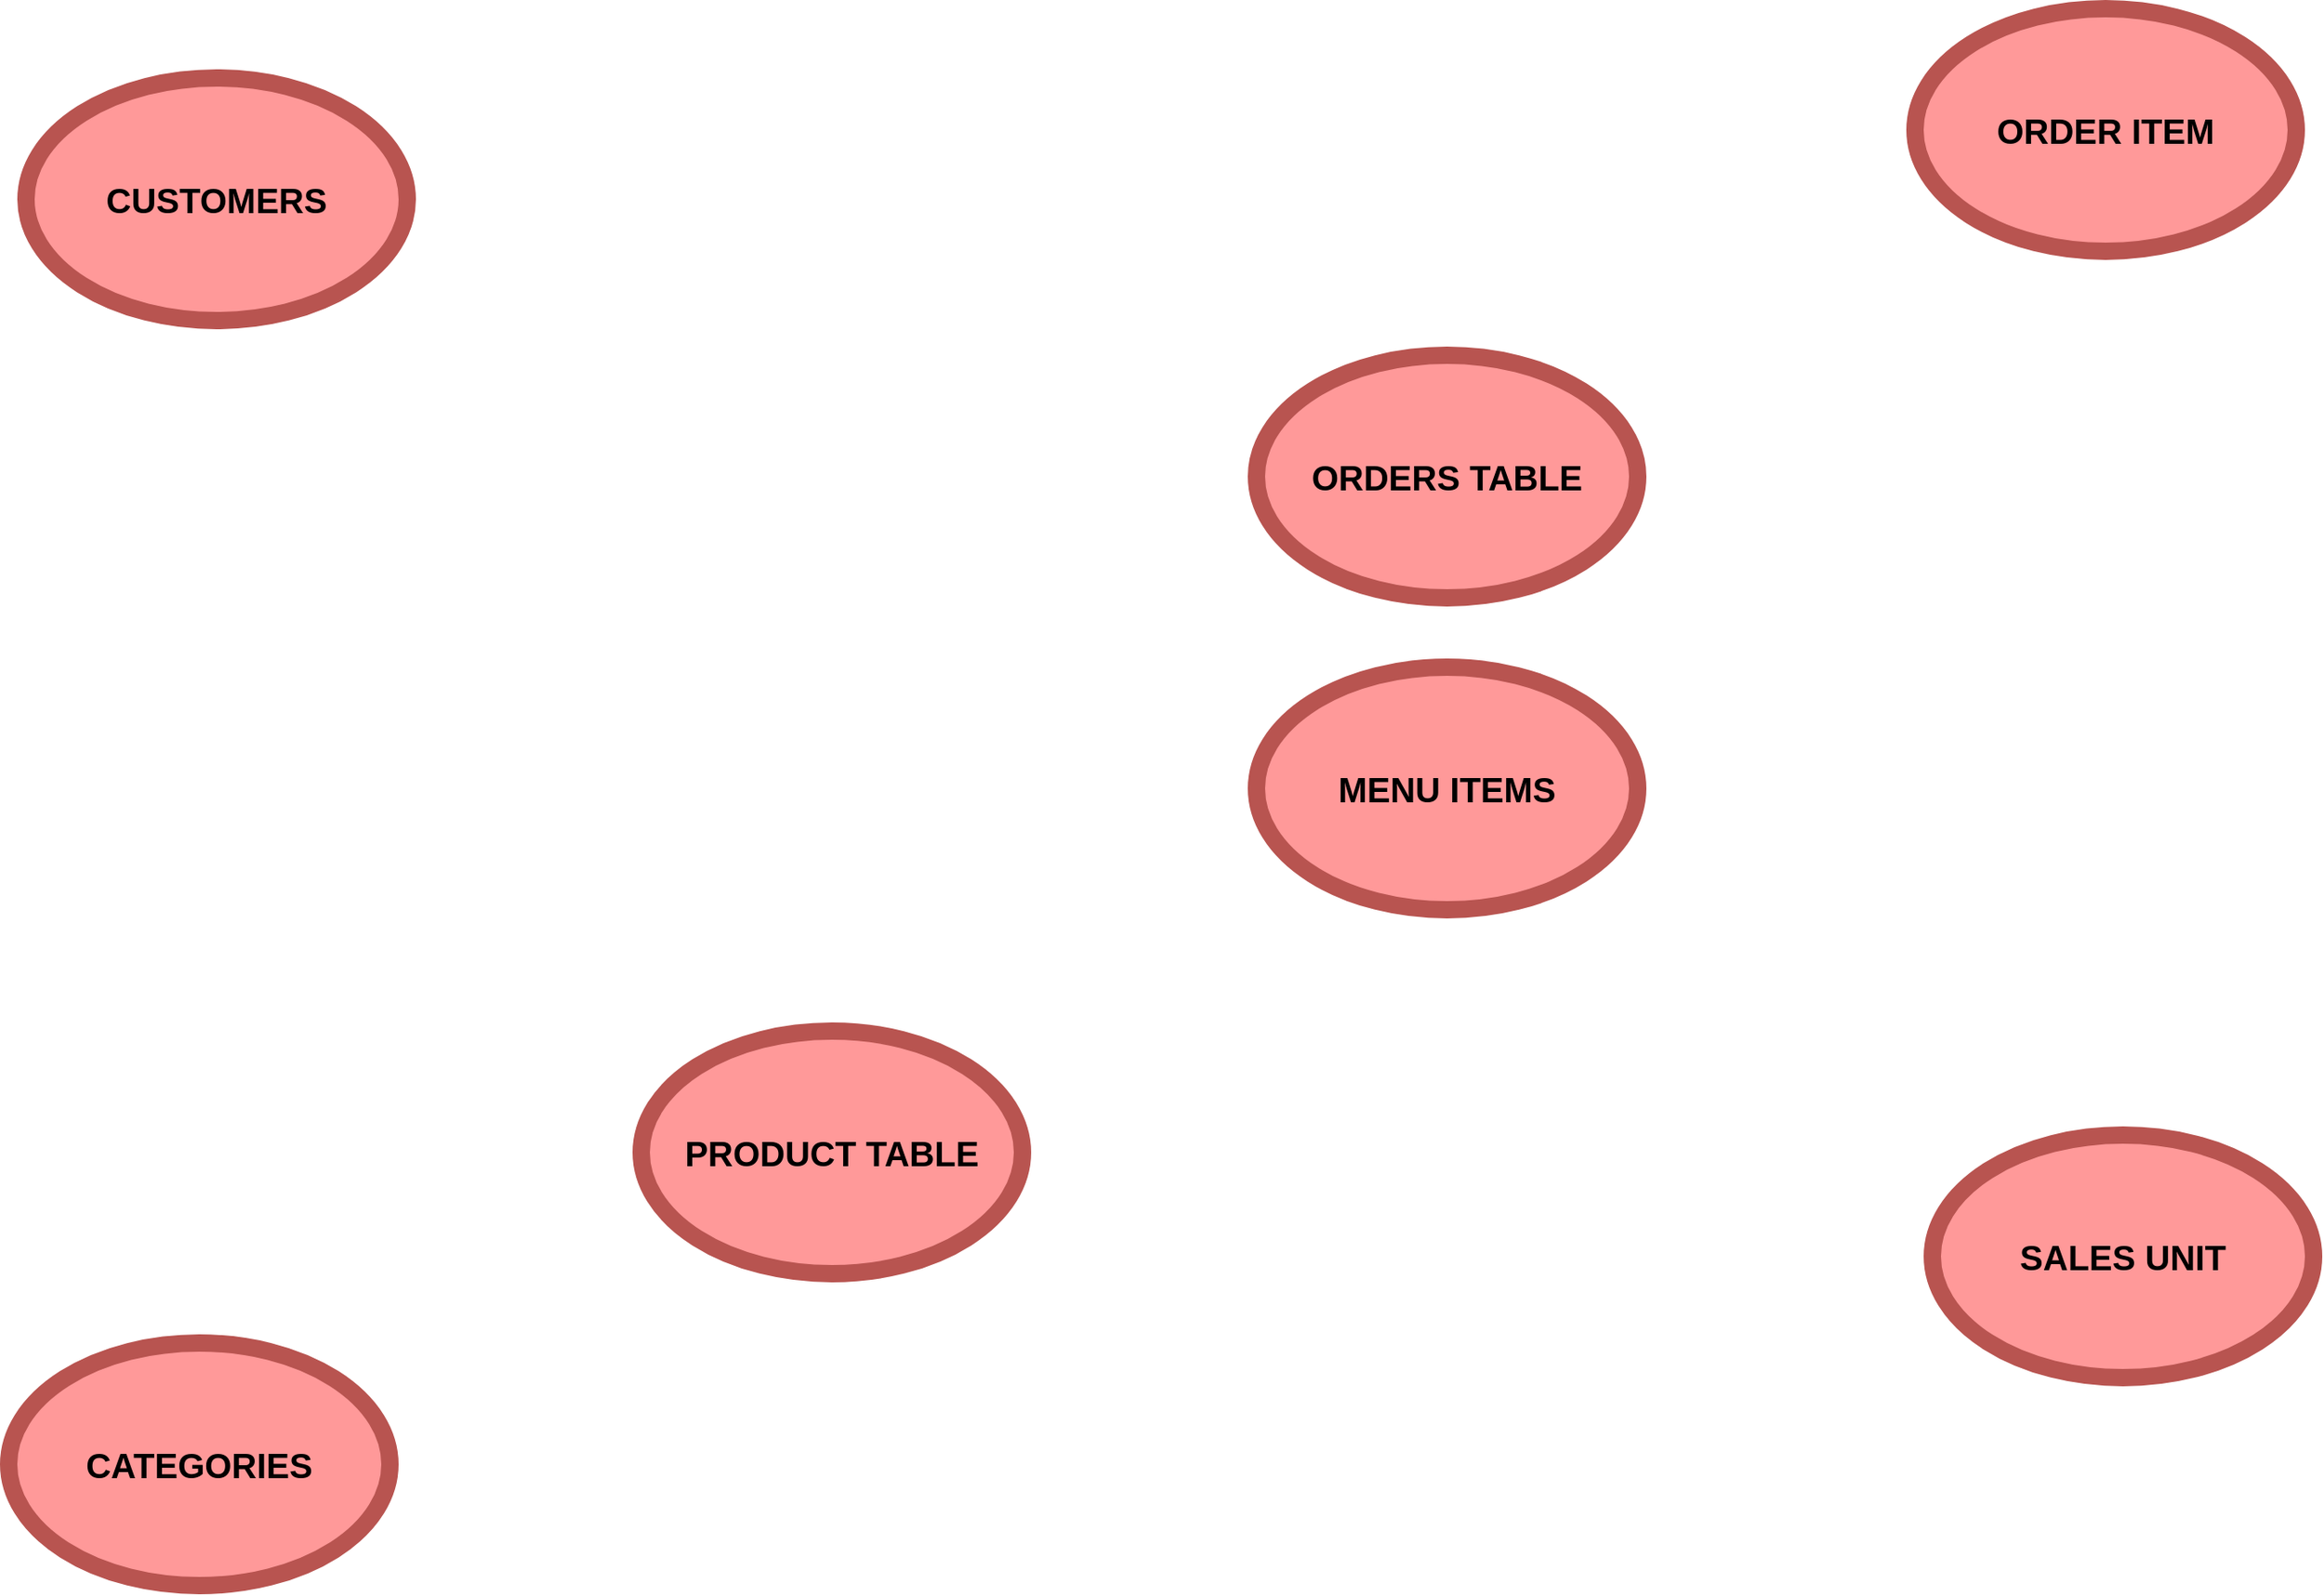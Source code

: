 <mxfile version="24.2.8" type="github">
  <diagram id="R2lEEEUBdFMjLlhIrx00" name="Page-1">
    <mxGraphModel dx="2166" dy="2364" grid="1" gridSize="10" guides="1" tooltips="1" connect="1" arrows="1" fold="1" page="1" pageScale="1" pageWidth="850" pageHeight="1100" math="0" shadow="0" extFonts="Permanent Marker^https://fonts.googleapis.com/css?family=Permanent+Marker">
      <root>
        <mxCell id="0" />
        <mxCell id="1" parent="0" />
        <mxCell id="BkbEZWv4PE-Ta2i0Lm6m-1" value="&lt;b&gt;ORDERS TABLE&lt;/b&gt;" style="ellipse;whiteSpace=wrap;html=1;fontSize=20;labelBackgroundColor=none;fillColor=#FF9999;strokeColor=#b85450;strokeWidth=10;" vertex="1" parent="1">
          <mxGeometry x="670" y="330" width="220" height="140" as="geometry" />
        </mxCell>
        <mxCell id="BkbEZWv4PE-Ta2i0Lm6m-2" value="&lt;b&gt;SALES UNIT&lt;/b&gt;" style="ellipse;whiteSpace=wrap;html=1;fontSize=20;labelBackgroundColor=none;fillColor=#FF9999;strokeColor=#b85450;strokeWidth=10;" vertex="1" parent="1">
          <mxGeometry x="1060" y="780" width="220" height="140" as="geometry" />
        </mxCell>
        <mxCell id="BkbEZWv4PE-Ta2i0Lm6m-3" value="&lt;b&gt;PRODUCT TABLE&lt;/b&gt;" style="ellipse;whiteSpace=wrap;html=1;fontSize=20;labelBackgroundColor=none;fillColor=#FF9999;strokeColor=#b85450;strokeWidth=10;" vertex="1" parent="1">
          <mxGeometry x="315" y="720" width="220" height="140" as="geometry" />
        </mxCell>
        <mxCell id="BkbEZWv4PE-Ta2i0Lm6m-4" value="&lt;b&gt;MENU ITEMS&lt;/b&gt;" style="ellipse;whiteSpace=wrap;html=1;fontSize=20;labelBackgroundColor=none;fillColor=#FF9999;strokeColor=#b85450;strokeWidth=10;" vertex="1" parent="1">
          <mxGeometry x="670" y="510" width="220" height="140" as="geometry" />
        </mxCell>
        <mxCell id="BkbEZWv4PE-Ta2i0Lm6m-5" value="&lt;b&gt;ORDER ITEM&lt;/b&gt;" style="ellipse;whiteSpace=wrap;html=1;fontSize=20;labelBackgroundColor=none;fillColor=#FF9999;strokeColor=#b85450;strokeWidth=10;" vertex="1" parent="1">
          <mxGeometry x="1050" y="130" width="220" height="140" as="geometry" />
        </mxCell>
        <mxCell id="BkbEZWv4PE-Ta2i0Lm6m-6" value="&lt;b&gt;CUSTOMERS&lt;/b&gt;" style="ellipse;whiteSpace=wrap;html=1;fontSize=20;labelBackgroundColor=none;fillColor=#FF9999;strokeColor=#b85450;strokeWidth=10;" vertex="1" parent="1">
          <mxGeometry x="-40" y="170" width="220" height="140" as="geometry" />
        </mxCell>
        <mxCell id="BkbEZWv4PE-Ta2i0Lm6m-7" value="&lt;b&gt;CATEGORIES&lt;/b&gt;" style="ellipse;whiteSpace=wrap;html=1;fontSize=20;labelBackgroundColor=none;fillColor=#FF9999;strokeColor=#b85450;strokeWidth=10;" vertex="1" parent="1">
          <mxGeometry x="-50" y="900" width="220" height="140" as="geometry" />
        </mxCell>
      </root>
    </mxGraphModel>
  </diagram>
</mxfile>
